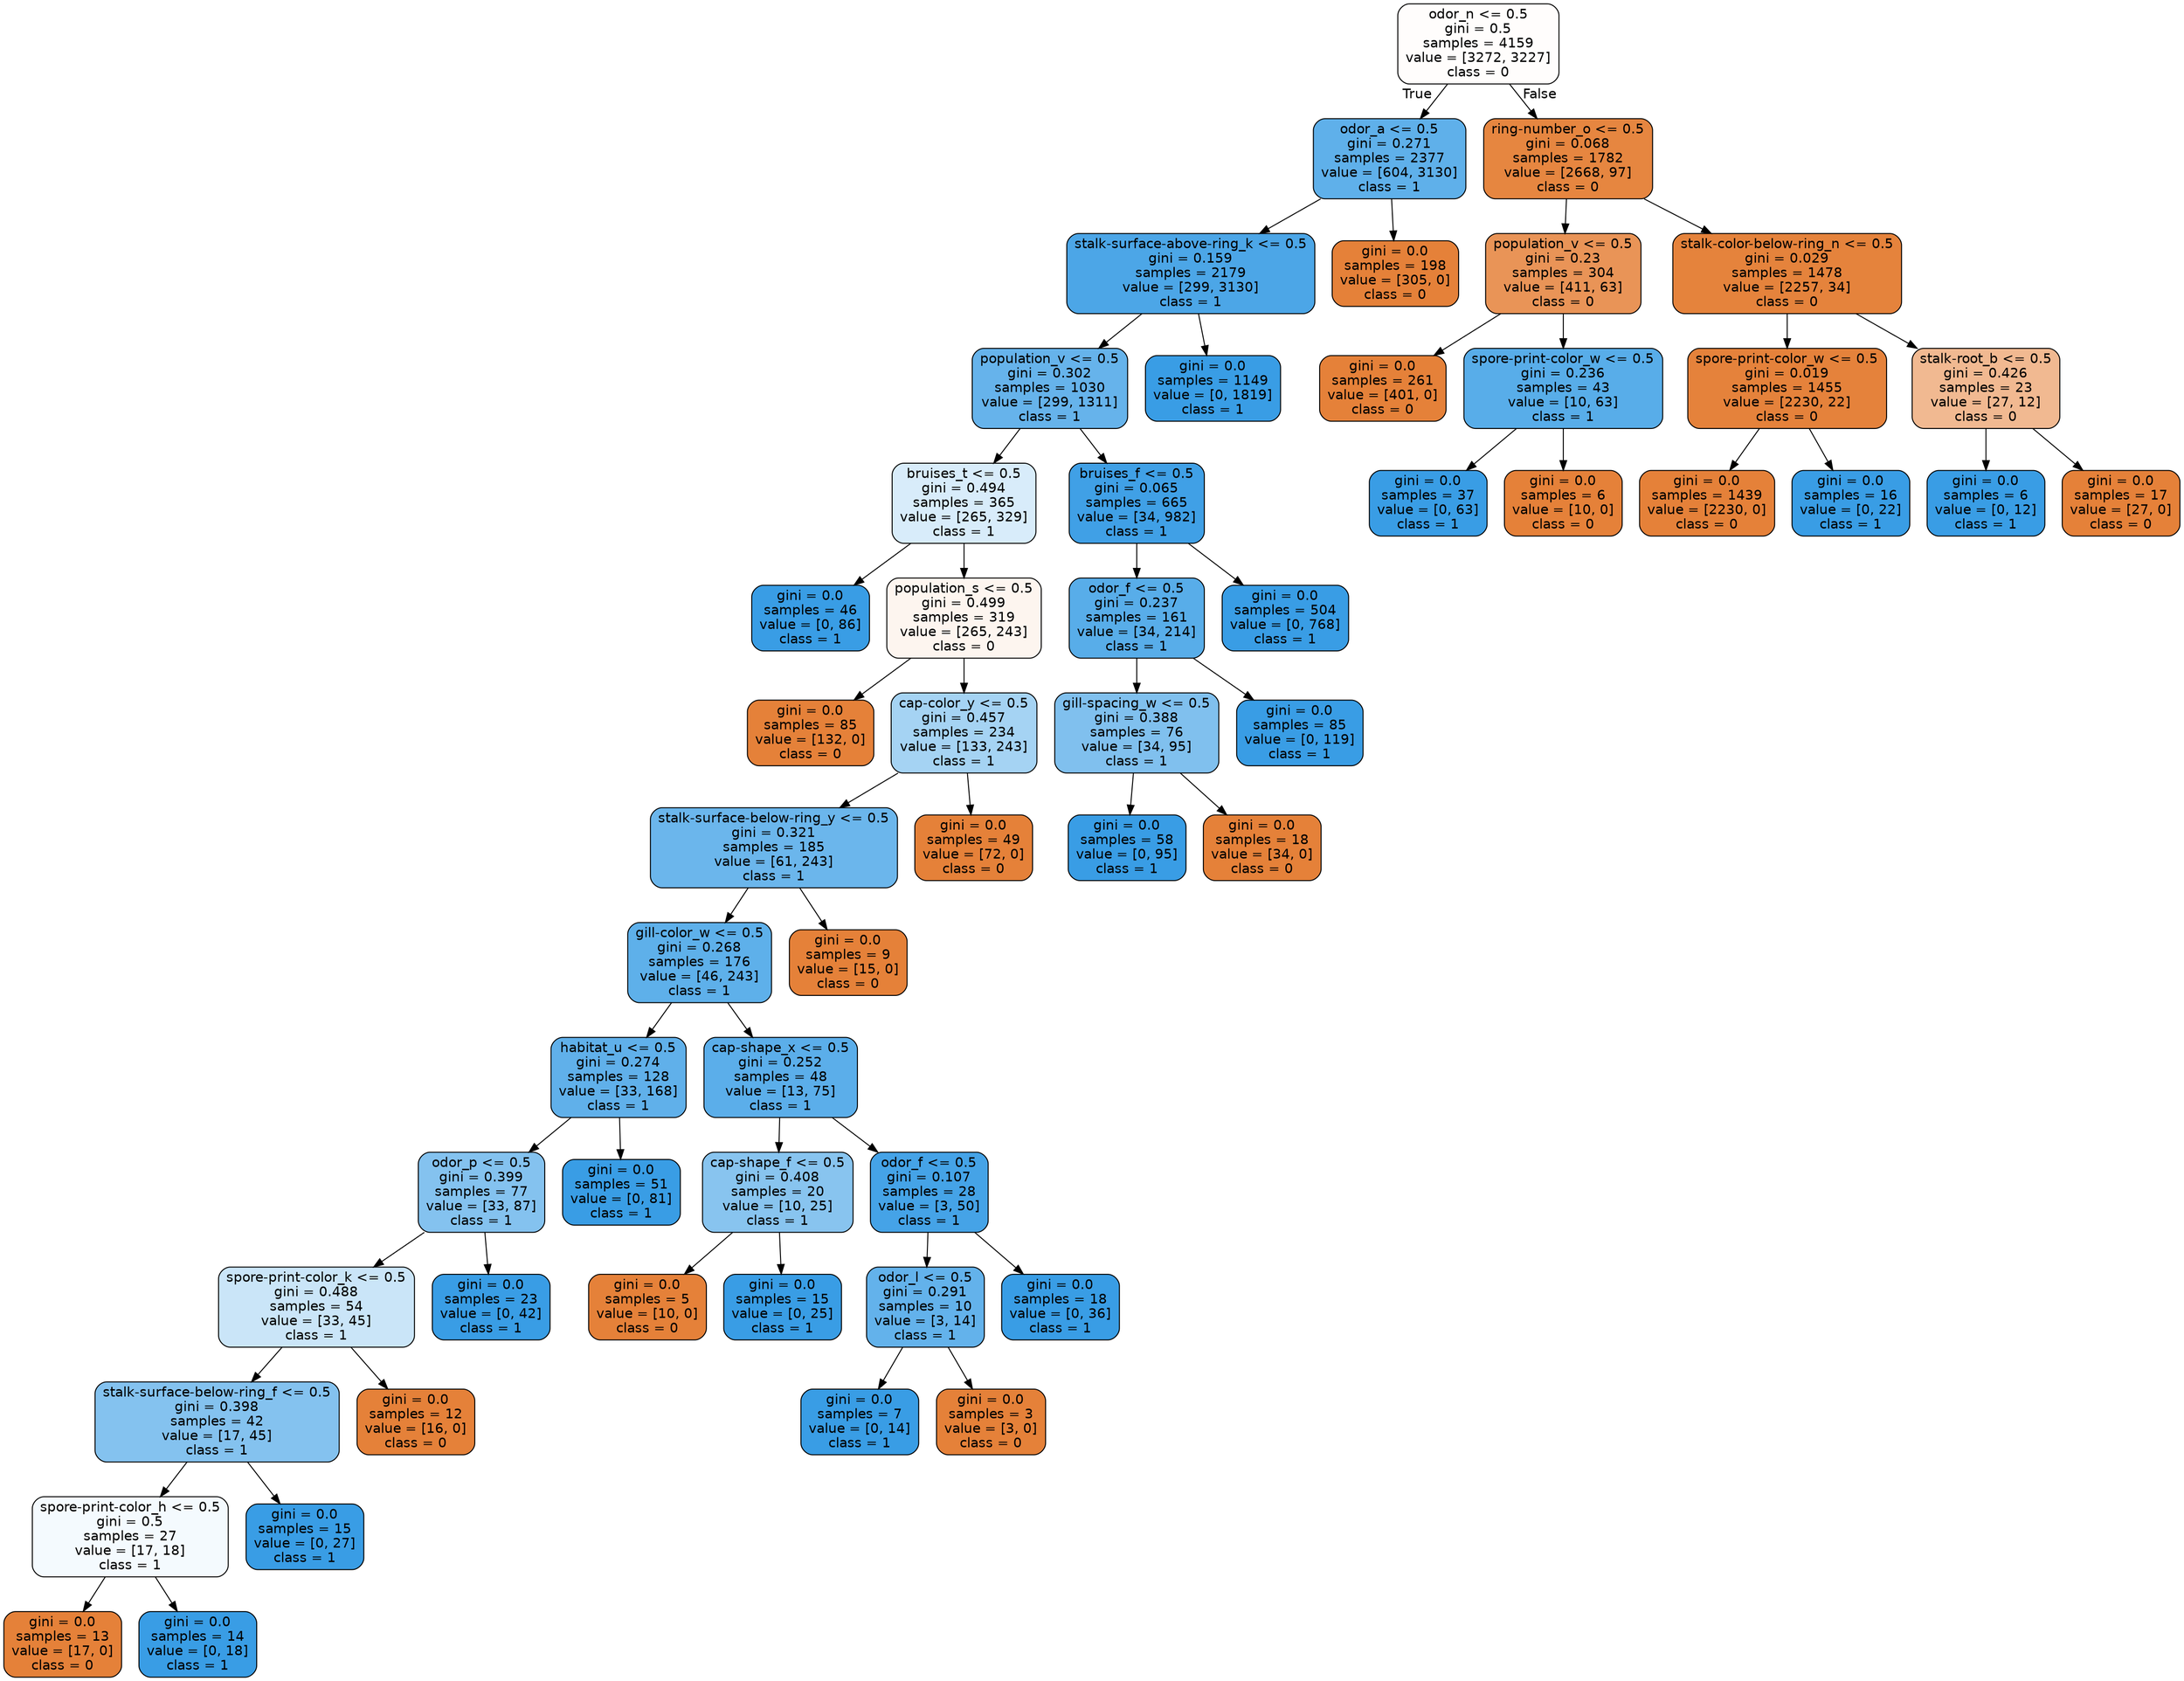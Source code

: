 digraph Tree {
node [shape=box, style="filled, rounded", color="black", fontname="helvetica"] ;
edge [fontname="helvetica"] ;
0 [label="odor_n <= 0.5\ngini = 0.5\nsamples = 4159\nvalue = [3272, 3227]\nclass = 0", fillcolor="#fffdfc"] ;
1 [label="odor_a <= 0.5\ngini = 0.271\nsamples = 2377\nvalue = [604, 3130]\nclass = 1", fillcolor="#5fb0ea"] ;
0 -> 1 [labeldistance=2.5, labelangle=45, headlabel="True"] ;
2 [label="stalk-surface-above-ring_k <= 0.5\ngini = 0.159\nsamples = 2179\nvalue = [299, 3130]\nclass = 1", fillcolor="#4ca6e7"] ;
1 -> 2 ;
3 [label="population_v <= 0.5\ngini = 0.302\nsamples = 1030\nvalue = [299, 1311]\nclass = 1", fillcolor="#66b3eb"] ;
2 -> 3 ;
4 [label="bruises_t <= 0.5\ngini = 0.494\nsamples = 365\nvalue = [265, 329]\nclass = 1", fillcolor="#d8ecfa"] ;
3 -> 4 ;
5 [label="gini = 0.0\nsamples = 46\nvalue = [0, 86]\nclass = 1", fillcolor="#399de5"] ;
4 -> 5 ;
6 [label="population_s <= 0.5\ngini = 0.499\nsamples = 319\nvalue = [265, 243]\nclass = 0", fillcolor="#fdf5ef"] ;
4 -> 6 ;
7 [label="gini = 0.0\nsamples = 85\nvalue = [132, 0]\nclass = 0", fillcolor="#e58139"] ;
6 -> 7 ;
8 [label="cap-color_y <= 0.5\ngini = 0.457\nsamples = 234\nvalue = [133, 243]\nclass = 1", fillcolor="#a5d3f3"] ;
6 -> 8 ;
9 [label="stalk-surface-below-ring_y <= 0.5\ngini = 0.321\nsamples = 185\nvalue = [61, 243]\nclass = 1", fillcolor="#6bb6ec"] ;
8 -> 9 ;
10 [label="gill-color_w <= 0.5\ngini = 0.268\nsamples = 176\nvalue = [46, 243]\nclass = 1", fillcolor="#5eb0ea"] ;
9 -> 10 ;
11 [label="habitat_u <= 0.5\ngini = 0.274\nsamples = 128\nvalue = [33, 168]\nclass = 1", fillcolor="#60b0ea"] ;
10 -> 11 ;
12 [label="odor_p <= 0.5\ngini = 0.399\nsamples = 77\nvalue = [33, 87]\nclass = 1", fillcolor="#84c2ef"] ;
11 -> 12 ;
13 [label="spore-print-color_k <= 0.5\ngini = 0.488\nsamples = 54\nvalue = [33, 45]\nclass = 1", fillcolor="#cae5f8"] ;
12 -> 13 ;
14 [label="stalk-surface-below-ring_f <= 0.5\ngini = 0.398\nsamples = 42\nvalue = [17, 45]\nclass = 1", fillcolor="#84c2ef"] ;
13 -> 14 ;
15 [label="spore-print-color_h <= 0.5\ngini = 0.5\nsamples = 27\nvalue = [17, 18]\nclass = 1", fillcolor="#f4fafe"] ;
14 -> 15 ;
16 [label="gini = 0.0\nsamples = 13\nvalue = [17, 0]\nclass = 0", fillcolor="#e58139"] ;
15 -> 16 ;
17 [label="gini = 0.0\nsamples = 14\nvalue = [0, 18]\nclass = 1", fillcolor="#399de5"] ;
15 -> 17 ;
18 [label="gini = 0.0\nsamples = 15\nvalue = [0, 27]\nclass = 1", fillcolor="#399de5"] ;
14 -> 18 ;
19 [label="gini = 0.0\nsamples = 12\nvalue = [16, 0]\nclass = 0", fillcolor="#e58139"] ;
13 -> 19 ;
20 [label="gini = 0.0\nsamples = 23\nvalue = [0, 42]\nclass = 1", fillcolor="#399de5"] ;
12 -> 20 ;
21 [label="gini = 0.0\nsamples = 51\nvalue = [0, 81]\nclass = 1", fillcolor="#399de5"] ;
11 -> 21 ;
22 [label="cap-shape_x <= 0.5\ngini = 0.252\nsamples = 48\nvalue = [13, 75]\nclass = 1", fillcolor="#5baeea"] ;
10 -> 22 ;
23 [label="cap-shape_f <= 0.5\ngini = 0.408\nsamples = 20\nvalue = [10, 25]\nclass = 1", fillcolor="#88c4ef"] ;
22 -> 23 ;
24 [label="gini = 0.0\nsamples = 5\nvalue = [10, 0]\nclass = 0", fillcolor="#e58139"] ;
23 -> 24 ;
25 [label="gini = 0.0\nsamples = 15\nvalue = [0, 25]\nclass = 1", fillcolor="#399de5"] ;
23 -> 25 ;
26 [label="odor_f <= 0.5\ngini = 0.107\nsamples = 28\nvalue = [3, 50]\nclass = 1", fillcolor="#45a3e7"] ;
22 -> 26 ;
27 [label="odor_l <= 0.5\ngini = 0.291\nsamples = 10\nvalue = [3, 14]\nclass = 1", fillcolor="#63b2eb"] ;
26 -> 27 ;
28 [label="gini = 0.0\nsamples = 7\nvalue = [0, 14]\nclass = 1", fillcolor="#399de5"] ;
27 -> 28 ;
29 [label="gini = 0.0\nsamples = 3\nvalue = [3, 0]\nclass = 0", fillcolor="#e58139"] ;
27 -> 29 ;
30 [label="gini = 0.0\nsamples = 18\nvalue = [0, 36]\nclass = 1", fillcolor="#399de5"] ;
26 -> 30 ;
31 [label="gini = 0.0\nsamples = 9\nvalue = [15, 0]\nclass = 0", fillcolor="#e58139"] ;
9 -> 31 ;
32 [label="gini = 0.0\nsamples = 49\nvalue = [72, 0]\nclass = 0", fillcolor="#e58139"] ;
8 -> 32 ;
33 [label="bruises_f <= 0.5\ngini = 0.065\nsamples = 665\nvalue = [34, 982]\nclass = 1", fillcolor="#40a0e6"] ;
3 -> 33 ;
34 [label="odor_f <= 0.5\ngini = 0.237\nsamples = 161\nvalue = [34, 214]\nclass = 1", fillcolor="#58ade9"] ;
33 -> 34 ;
35 [label="gill-spacing_w <= 0.5\ngini = 0.388\nsamples = 76\nvalue = [34, 95]\nclass = 1", fillcolor="#80c0ee"] ;
34 -> 35 ;
36 [label="gini = 0.0\nsamples = 58\nvalue = [0, 95]\nclass = 1", fillcolor="#399de5"] ;
35 -> 36 ;
37 [label="gini = 0.0\nsamples = 18\nvalue = [34, 0]\nclass = 0", fillcolor="#e58139"] ;
35 -> 37 ;
38 [label="gini = 0.0\nsamples = 85\nvalue = [0, 119]\nclass = 1", fillcolor="#399de5"] ;
34 -> 38 ;
39 [label="gini = 0.0\nsamples = 504\nvalue = [0, 768]\nclass = 1", fillcolor="#399de5"] ;
33 -> 39 ;
40 [label="gini = 0.0\nsamples = 1149\nvalue = [0, 1819]\nclass = 1", fillcolor="#399de5"] ;
2 -> 40 ;
41 [label="gini = 0.0\nsamples = 198\nvalue = [305, 0]\nclass = 0", fillcolor="#e58139"] ;
1 -> 41 ;
42 [label="ring-number_o <= 0.5\ngini = 0.068\nsamples = 1782\nvalue = [2668, 97]\nclass = 0", fillcolor="#e68640"] ;
0 -> 42 [labeldistance=2.5, labelangle=-45, headlabel="False"] ;
43 [label="population_v <= 0.5\ngini = 0.23\nsamples = 304\nvalue = [411, 63]\nclass = 0", fillcolor="#e99457"] ;
42 -> 43 ;
44 [label="gini = 0.0\nsamples = 261\nvalue = [401, 0]\nclass = 0", fillcolor="#e58139"] ;
43 -> 44 ;
45 [label="spore-print-color_w <= 0.5\ngini = 0.236\nsamples = 43\nvalue = [10, 63]\nclass = 1", fillcolor="#58ade9"] ;
43 -> 45 ;
46 [label="gini = 0.0\nsamples = 37\nvalue = [0, 63]\nclass = 1", fillcolor="#399de5"] ;
45 -> 46 ;
47 [label="gini = 0.0\nsamples = 6\nvalue = [10, 0]\nclass = 0", fillcolor="#e58139"] ;
45 -> 47 ;
48 [label="stalk-color-below-ring_n <= 0.5\ngini = 0.029\nsamples = 1478\nvalue = [2257, 34]\nclass = 0", fillcolor="#e5833c"] ;
42 -> 48 ;
49 [label="spore-print-color_w <= 0.5\ngini = 0.019\nsamples = 1455\nvalue = [2230, 22]\nclass = 0", fillcolor="#e5823b"] ;
48 -> 49 ;
50 [label="gini = 0.0\nsamples = 1439\nvalue = [2230, 0]\nclass = 0", fillcolor="#e58139"] ;
49 -> 50 ;
51 [label="gini = 0.0\nsamples = 16\nvalue = [0, 22]\nclass = 1", fillcolor="#399de5"] ;
49 -> 51 ;
52 [label="stalk-root_b <= 0.5\ngini = 0.426\nsamples = 23\nvalue = [27, 12]\nclass = 0", fillcolor="#f1b991"] ;
48 -> 52 ;
53 [label="gini = 0.0\nsamples = 6\nvalue = [0, 12]\nclass = 1", fillcolor="#399de5"] ;
52 -> 53 ;
54 [label="gini = 0.0\nsamples = 17\nvalue = [27, 0]\nclass = 0", fillcolor="#e58139"] ;
52 -> 54 ;
}